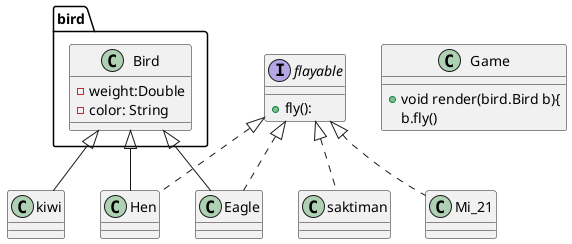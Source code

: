 @startuml
'https://plantuml.com/class-diagram


interface flayable{
+fly():
}
class bird.Bird{
-weight:Double
-color: String

}
class Eagle implements flayable{

}
class Hen extends bird.Bird implements flayable{
}
class kiwi extends bird.Bird{
}

class Mi_21 implements flayable{
}
class saktiman implements flayable{
}
class Game {
+void render(bird.Bird b){
b.fly()
}

bird.Bird <|-- Eagle






@enduml